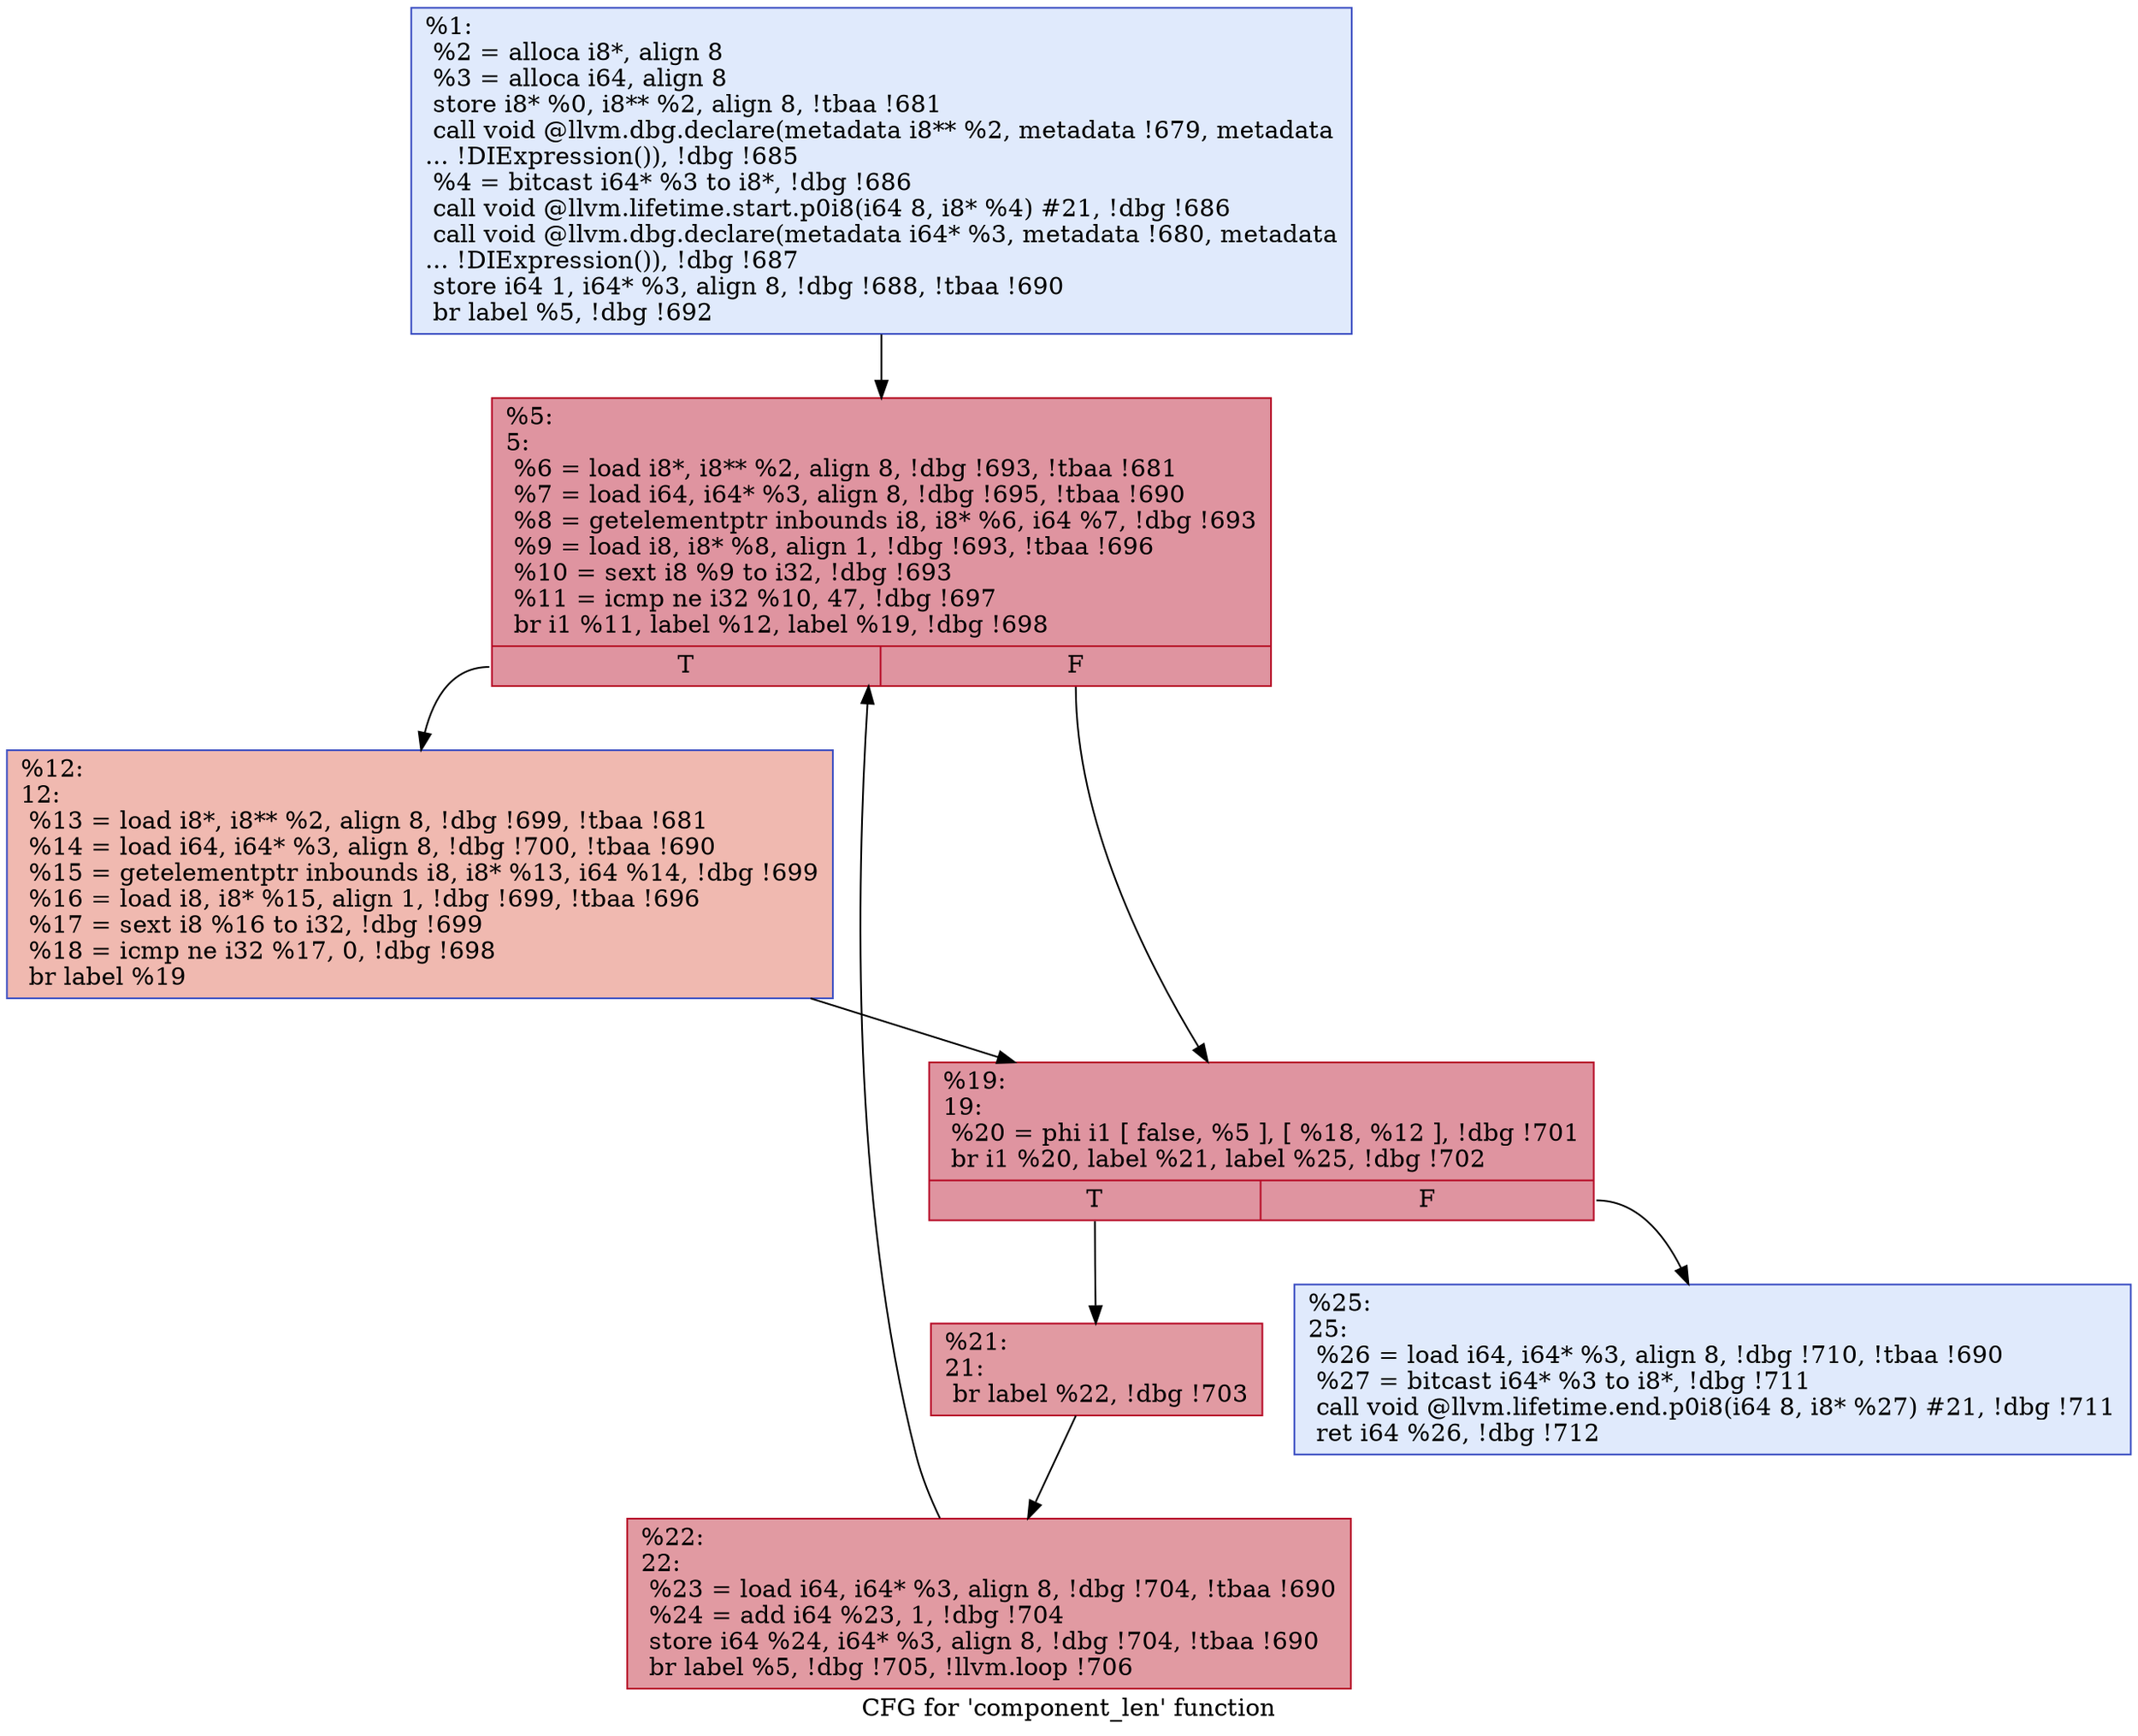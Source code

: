 digraph "CFG for 'component_len' function" {
	label="CFG for 'component_len' function";

	Node0x21d2910 [shape=record,color="#3d50c3ff", style=filled, fillcolor="#b9d0f970",label="{%1:\l  %2 = alloca i8*, align 8\l  %3 = alloca i64, align 8\l  store i8* %0, i8** %2, align 8, !tbaa !681\l  call void @llvm.dbg.declare(metadata i8** %2, metadata !679, metadata\l... !DIExpression()), !dbg !685\l  %4 = bitcast i64* %3 to i8*, !dbg !686\l  call void @llvm.lifetime.start.p0i8(i64 8, i8* %4) #21, !dbg !686\l  call void @llvm.dbg.declare(metadata i64* %3, metadata !680, metadata\l... !DIExpression()), !dbg !687\l  store i64 1, i64* %3, align 8, !dbg !688, !tbaa !690\l  br label %5, !dbg !692\l}"];
	Node0x21d2910 -> Node0x21d3590;
	Node0x21d3590 [shape=record,color="#b70d28ff", style=filled, fillcolor="#b70d2870",label="{%5:\l5:                                                \l  %6 = load i8*, i8** %2, align 8, !dbg !693, !tbaa !681\l  %7 = load i64, i64* %3, align 8, !dbg !695, !tbaa !690\l  %8 = getelementptr inbounds i8, i8* %6, i64 %7, !dbg !693\l  %9 = load i8, i8* %8, align 1, !dbg !693, !tbaa !696\l  %10 = sext i8 %9 to i32, !dbg !693\l  %11 = icmp ne i32 %10, 47, !dbg !697\l  br i1 %11, label %12, label %19, !dbg !698\l|{<s0>T|<s1>F}}"];
	Node0x21d3590:s0 -> Node0x21d35e0;
	Node0x21d3590:s1 -> Node0x21d3630;
	Node0x21d35e0 [shape=record,color="#3d50c3ff", style=filled, fillcolor="#de614d70",label="{%12:\l12:                                               \l  %13 = load i8*, i8** %2, align 8, !dbg !699, !tbaa !681\l  %14 = load i64, i64* %3, align 8, !dbg !700, !tbaa !690\l  %15 = getelementptr inbounds i8, i8* %13, i64 %14, !dbg !699\l  %16 = load i8, i8* %15, align 1, !dbg !699, !tbaa !696\l  %17 = sext i8 %16 to i32, !dbg !699\l  %18 = icmp ne i32 %17, 0, !dbg !698\l  br label %19\l}"];
	Node0x21d35e0 -> Node0x21d3630;
	Node0x21d3630 [shape=record,color="#b70d28ff", style=filled, fillcolor="#b70d2870",label="{%19:\l19:                                               \l  %20 = phi i1 [ false, %5 ], [ %18, %12 ], !dbg !701\l  br i1 %20, label %21, label %25, !dbg !702\l|{<s0>T|<s1>F}}"];
	Node0x21d3630:s0 -> Node0x21d3680;
	Node0x21d3630:s1 -> Node0x21d3720;
	Node0x21d3680 [shape=record,color="#b70d28ff", style=filled, fillcolor="#bb1b2c70",label="{%21:\l21:                                               \l  br label %22, !dbg !703\l}"];
	Node0x21d3680 -> Node0x21d36d0;
	Node0x21d36d0 [shape=record,color="#b70d28ff", style=filled, fillcolor="#bb1b2c70",label="{%22:\l22:                                               \l  %23 = load i64, i64* %3, align 8, !dbg !704, !tbaa !690\l  %24 = add i64 %23, 1, !dbg !704\l  store i64 %24, i64* %3, align 8, !dbg !704, !tbaa !690\l  br label %5, !dbg !705, !llvm.loop !706\l}"];
	Node0x21d36d0 -> Node0x21d3590;
	Node0x21d3720 [shape=record,color="#3d50c3ff", style=filled, fillcolor="#b9d0f970",label="{%25:\l25:                                               \l  %26 = load i64, i64* %3, align 8, !dbg !710, !tbaa !690\l  %27 = bitcast i64* %3 to i8*, !dbg !711\l  call void @llvm.lifetime.end.p0i8(i64 8, i8* %27) #21, !dbg !711\l  ret i64 %26, !dbg !712\l}"];
}
